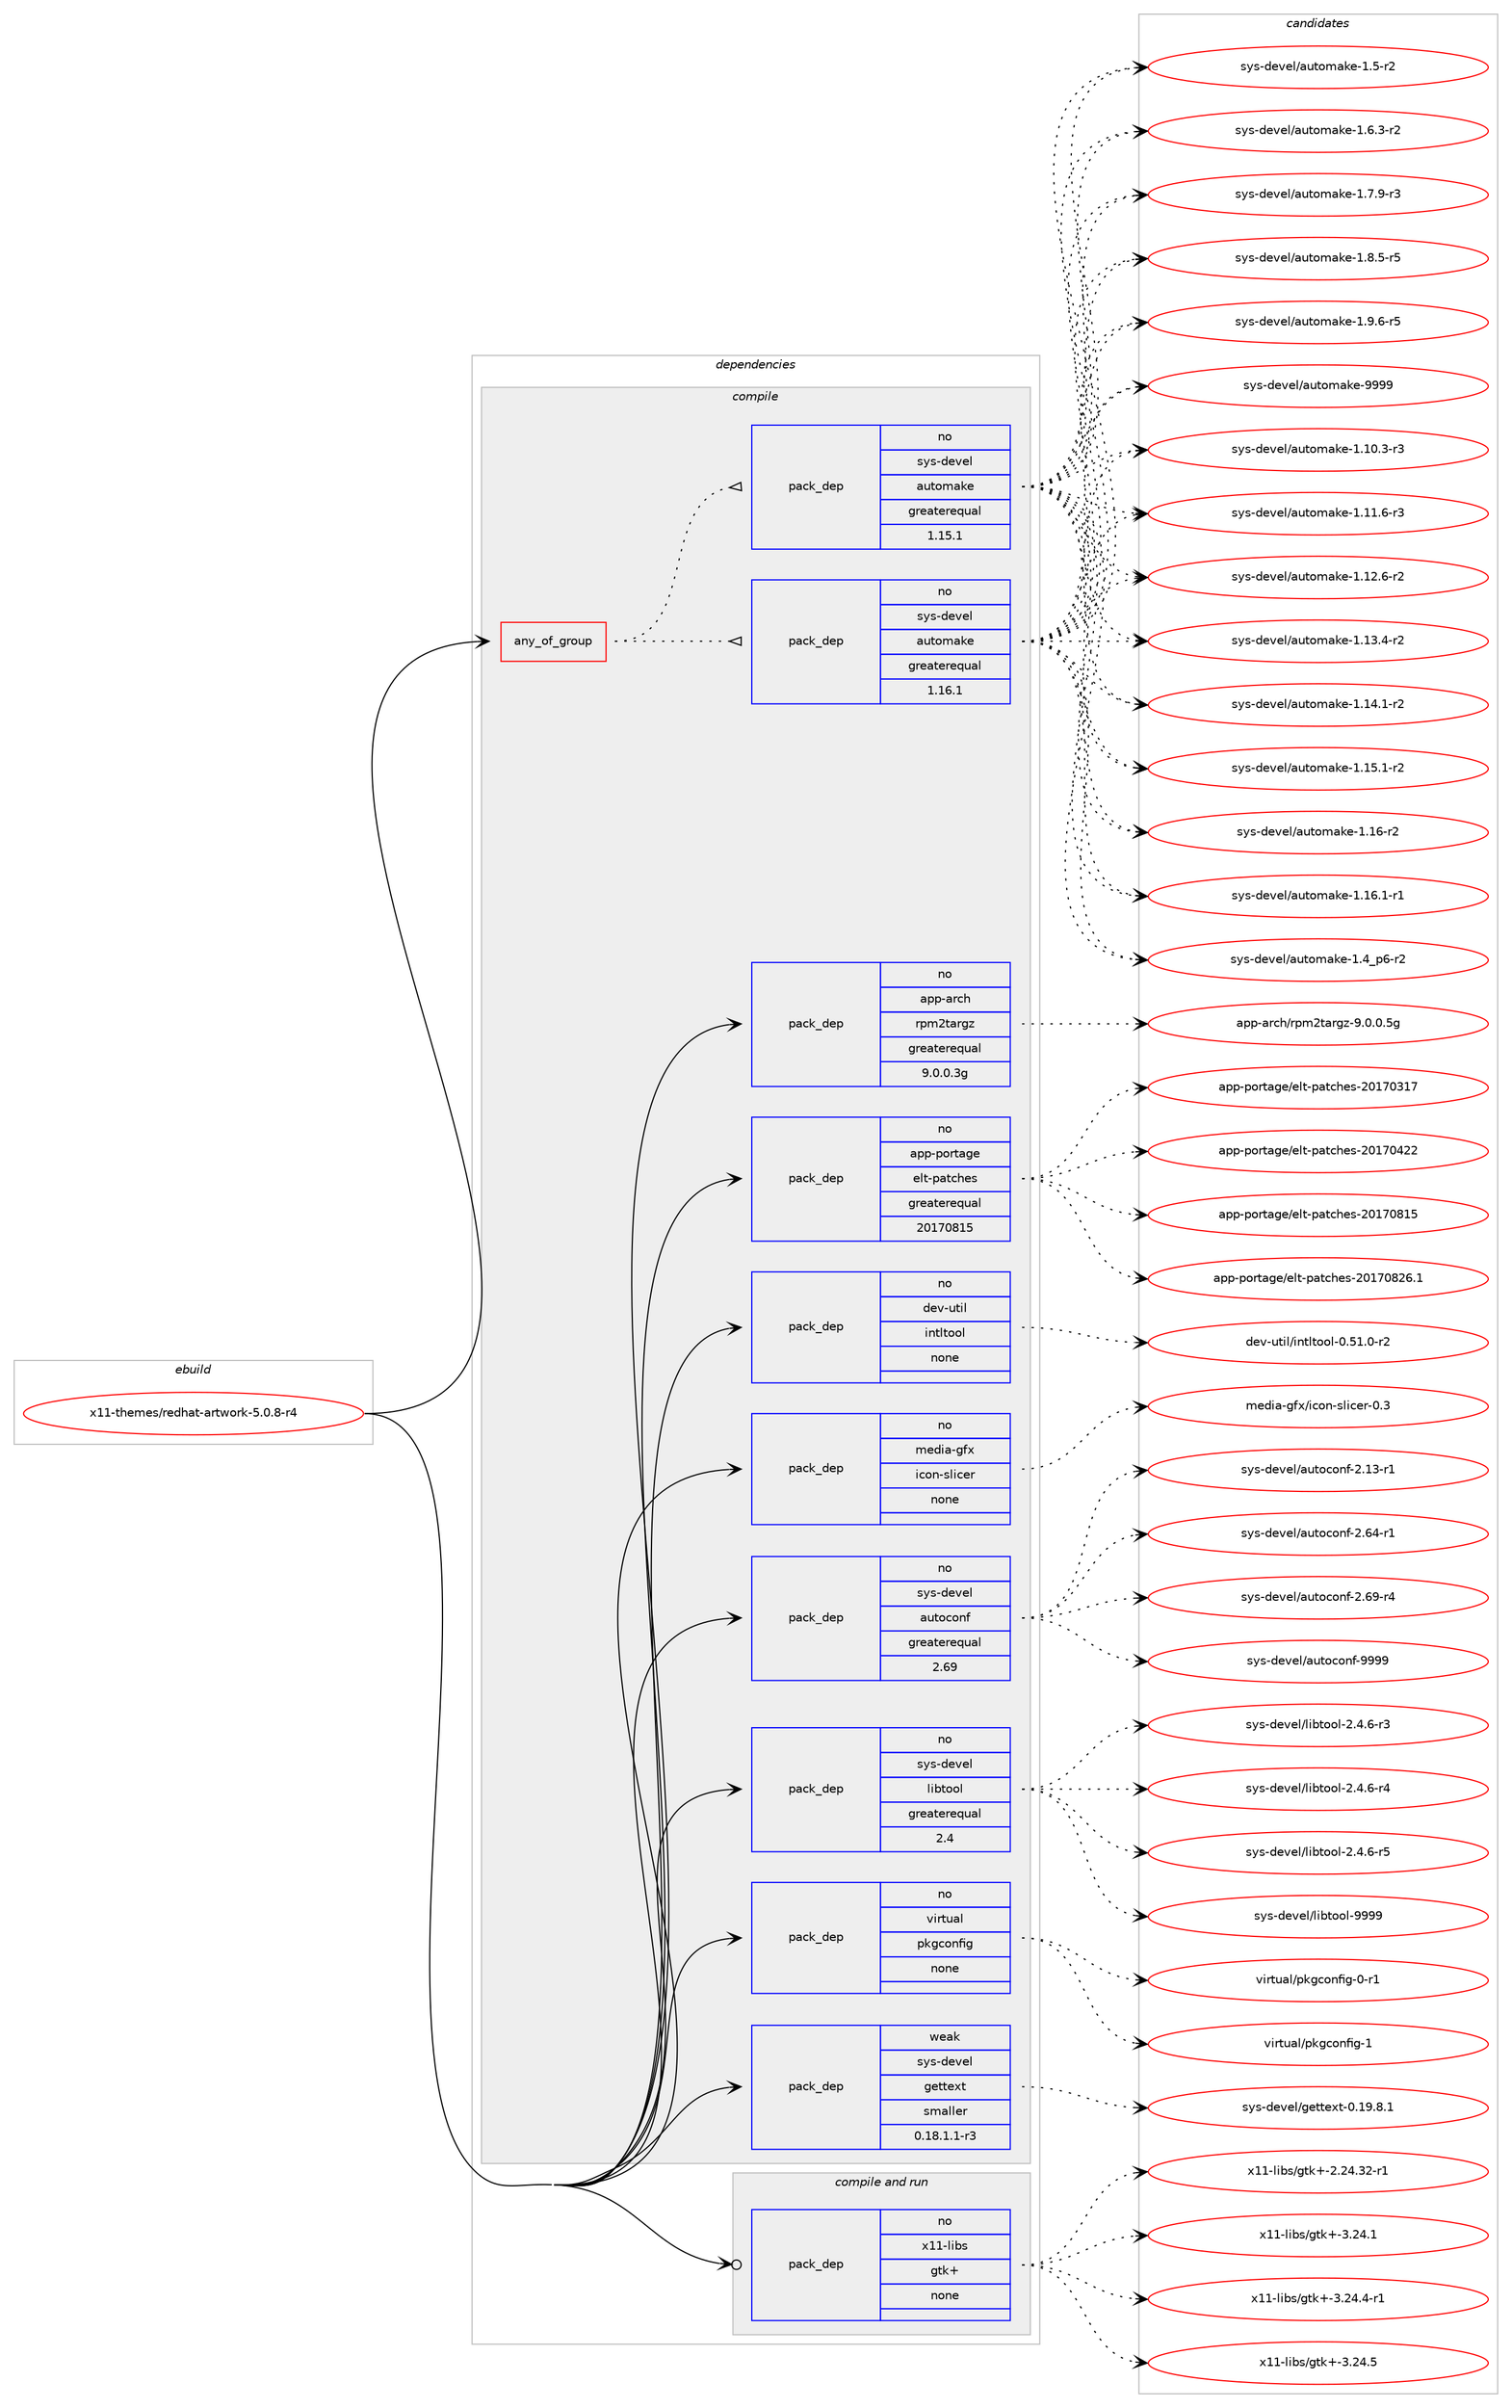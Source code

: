 digraph prolog {

# *************
# Graph options
# *************

newrank=true;
concentrate=true;
compound=true;
graph [rankdir=LR,fontname=Helvetica,fontsize=10,ranksep=1.5];#, ranksep=2.5, nodesep=0.2];
edge  [arrowhead=vee];
node  [fontname=Helvetica,fontsize=10];

# **********
# The ebuild
# **********

subgraph cluster_leftcol {
color=gray;
rank=same;
label=<<i>ebuild</i>>;
id [label="x11-themes/redhat-artwork-5.0.8-r4", color=red, width=4, href="../x11-themes/redhat-artwork-5.0.8-r4.svg"];
}

# ****************
# The dependencies
# ****************

subgraph cluster_midcol {
color=gray;
label=<<i>dependencies</i>>;
subgraph cluster_compile {
fillcolor="#eeeeee";
style=filled;
label=<<i>compile</i>>;
subgraph any28848 {
dependency1769418 [label=<<TABLE BORDER="0" CELLBORDER="1" CELLSPACING="0" CELLPADDING="4"><TR><TD CELLPADDING="10">any_of_group</TD></TR></TABLE>>, shape=none, color=red];subgraph pack1272357 {
dependency1769419 [label=<<TABLE BORDER="0" CELLBORDER="1" CELLSPACING="0" CELLPADDING="4" WIDTH="220"><TR><TD ROWSPAN="6" CELLPADDING="30">pack_dep</TD></TR><TR><TD WIDTH="110">no</TD></TR><TR><TD>sys-devel</TD></TR><TR><TD>automake</TD></TR><TR><TD>greaterequal</TD></TR><TR><TD>1.16.1</TD></TR></TABLE>>, shape=none, color=blue];
}
dependency1769418:e -> dependency1769419:w [weight=20,style="dotted",arrowhead="oinv"];
subgraph pack1272358 {
dependency1769420 [label=<<TABLE BORDER="0" CELLBORDER="1" CELLSPACING="0" CELLPADDING="4" WIDTH="220"><TR><TD ROWSPAN="6" CELLPADDING="30">pack_dep</TD></TR><TR><TD WIDTH="110">no</TD></TR><TR><TD>sys-devel</TD></TR><TR><TD>automake</TD></TR><TR><TD>greaterequal</TD></TR><TR><TD>1.15.1</TD></TR></TABLE>>, shape=none, color=blue];
}
dependency1769418:e -> dependency1769420:w [weight=20,style="dotted",arrowhead="oinv"];
}
id:e -> dependency1769418:w [weight=20,style="solid",arrowhead="vee"];
subgraph pack1272359 {
dependency1769421 [label=<<TABLE BORDER="0" CELLBORDER="1" CELLSPACING="0" CELLPADDING="4" WIDTH="220"><TR><TD ROWSPAN="6" CELLPADDING="30">pack_dep</TD></TR><TR><TD WIDTH="110">no</TD></TR><TR><TD>app-arch</TD></TR><TR><TD>rpm2targz</TD></TR><TR><TD>greaterequal</TD></TR><TR><TD>9.0.0.3g</TD></TR></TABLE>>, shape=none, color=blue];
}
id:e -> dependency1769421:w [weight=20,style="solid",arrowhead="vee"];
subgraph pack1272360 {
dependency1769422 [label=<<TABLE BORDER="0" CELLBORDER="1" CELLSPACING="0" CELLPADDING="4" WIDTH="220"><TR><TD ROWSPAN="6" CELLPADDING="30">pack_dep</TD></TR><TR><TD WIDTH="110">no</TD></TR><TR><TD>app-portage</TD></TR><TR><TD>elt-patches</TD></TR><TR><TD>greaterequal</TD></TR><TR><TD>20170815</TD></TR></TABLE>>, shape=none, color=blue];
}
id:e -> dependency1769422:w [weight=20,style="solid",arrowhead="vee"];
subgraph pack1272361 {
dependency1769423 [label=<<TABLE BORDER="0" CELLBORDER="1" CELLSPACING="0" CELLPADDING="4" WIDTH="220"><TR><TD ROWSPAN="6" CELLPADDING="30">pack_dep</TD></TR><TR><TD WIDTH="110">no</TD></TR><TR><TD>dev-util</TD></TR><TR><TD>intltool</TD></TR><TR><TD>none</TD></TR><TR><TD></TD></TR></TABLE>>, shape=none, color=blue];
}
id:e -> dependency1769423:w [weight=20,style="solid",arrowhead="vee"];
subgraph pack1272362 {
dependency1769424 [label=<<TABLE BORDER="0" CELLBORDER="1" CELLSPACING="0" CELLPADDING="4" WIDTH="220"><TR><TD ROWSPAN="6" CELLPADDING="30">pack_dep</TD></TR><TR><TD WIDTH="110">no</TD></TR><TR><TD>media-gfx</TD></TR><TR><TD>icon-slicer</TD></TR><TR><TD>none</TD></TR><TR><TD></TD></TR></TABLE>>, shape=none, color=blue];
}
id:e -> dependency1769424:w [weight=20,style="solid",arrowhead="vee"];
subgraph pack1272363 {
dependency1769425 [label=<<TABLE BORDER="0" CELLBORDER="1" CELLSPACING="0" CELLPADDING="4" WIDTH="220"><TR><TD ROWSPAN="6" CELLPADDING="30">pack_dep</TD></TR><TR><TD WIDTH="110">no</TD></TR><TR><TD>sys-devel</TD></TR><TR><TD>autoconf</TD></TR><TR><TD>greaterequal</TD></TR><TR><TD>2.69</TD></TR></TABLE>>, shape=none, color=blue];
}
id:e -> dependency1769425:w [weight=20,style="solid",arrowhead="vee"];
subgraph pack1272364 {
dependency1769426 [label=<<TABLE BORDER="0" CELLBORDER="1" CELLSPACING="0" CELLPADDING="4" WIDTH="220"><TR><TD ROWSPAN="6" CELLPADDING="30">pack_dep</TD></TR><TR><TD WIDTH="110">no</TD></TR><TR><TD>sys-devel</TD></TR><TR><TD>libtool</TD></TR><TR><TD>greaterequal</TD></TR><TR><TD>2.4</TD></TR></TABLE>>, shape=none, color=blue];
}
id:e -> dependency1769426:w [weight=20,style="solid",arrowhead="vee"];
subgraph pack1272365 {
dependency1769427 [label=<<TABLE BORDER="0" CELLBORDER="1" CELLSPACING="0" CELLPADDING="4" WIDTH="220"><TR><TD ROWSPAN="6" CELLPADDING="30">pack_dep</TD></TR><TR><TD WIDTH="110">no</TD></TR><TR><TD>virtual</TD></TR><TR><TD>pkgconfig</TD></TR><TR><TD>none</TD></TR><TR><TD></TD></TR></TABLE>>, shape=none, color=blue];
}
id:e -> dependency1769427:w [weight=20,style="solid",arrowhead="vee"];
subgraph pack1272366 {
dependency1769428 [label=<<TABLE BORDER="0" CELLBORDER="1" CELLSPACING="0" CELLPADDING="4" WIDTH="220"><TR><TD ROWSPAN="6" CELLPADDING="30">pack_dep</TD></TR><TR><TD WIDTH="110">weak</TD></TR><TR><TD>sys-devel</TD></TR><TR><TD>gettext</TD></TR><TR><TD>smaller</TD></TR><TR><TD>0.18.1.1-r3</TD></TR></TABLE>>, shape=none, color=blue];
}
id:e -> dependency1769428:w [weight=20,style="solid",arrowhead="vee"];
}
subgraph cluster_compileandrun {
fillcolor="#eeeeee";
style=filled;
label=<<i>compile and run</i>>;
subgraph pack1272367 {
dependency1769429 [label=<<TABLE BORDER="0" CELLBORDER="1" CELLSPACING="0" CELLPADDING="4" WIDTH="220"><TR><TD ROWSPAN="6" CELLPADDING="30">pack_dep</TD></TR><TR><TD WIDTH="110">no</TD></TR><TR><TD>x11-libs</TD></TR><TR><TD>gtk+</TD></TR><TR><TD>none</TD></TR><TR><TD></TD></TR></TABLE>>, shape=none, color=blue];
}
id:e -> dependency1769429:w [weight=20,style="solid",arrowhead="odotvee"];
}
subgraph cluster_run {
fillcolor="#eeeeee";
style=filled;
label=<<i>run</i>>;
}
}

# **************
# The candidates
# **************

subgraph cluster_choices {
rank=same;
color=gray;
label=<<i>candidates</i>>;

subgraph choice1272357 {
color=black;
nodesep=1;
choice11512111545100101118101108479711711611110997107101454946494846514511451 [label="sys-devel/automake-1.10.3-r3", color=red, width=4,href="../sys-devel/automake-1.10.3-r3.svg"];
choice11512111545100101118101108479711711611110997107101454946494946544511451 [label="sys-devel/automake-1.11.6-r3", color=red, width=4,href="../sys-devel/automake-1.11.6-r3.svg"];
choice11512111545100101118101108479711711611110997107101454946495046544511450 [label="sys-devel/automake-1.12.6-r2", color=red, width=4,href="../sys-devel/automake-1.12.6-r2.svg"];
choice11512111545100101118101108479711711611110997107101454946495146524511450 [label="sys-devel/automake-1.13.4-r2", color=red, width=4,href="../sys-devel/automake-1.13.4-r2.svg"];
choice11512111545100101118101108479711711611110997107101454946495246494511450 [label="sys-devel/automake-1.14.1-r2", color=red, width=4,href="../sys-devel/automake-1.14.1-r2.svg"];
choice11512111545100101118101108479711711611110997107101454946495346494511450 [label="sys-devel/automake-1.15.1-r2", color=red, width=4,href="../sys-devel/automake-1.15.1-r2.svg"];
choice1151211154510010111810110847971171161111099710710145494649544511450 [label="sys-devel/automake-1.16-r2", color=red, width=4,href="../sys-devel/automake-1.16-r2.svg"];
choice11512111545100101118101108479711711611110997107101454946495446494511449 [label="sys-devel/automake-1.16.1-r1", color=red, width=4,href="../sys-devel/automake-1.16.1-r1.svg"];
choice115121115451001011181011084797117116111109971071014549465295112544511450 [label="sys-devel/automake-1.4_p6-r2", color=red, width=4,href="../sys-devel/automake-1.4_p6-r2.svg"];
choice11512111545100101118101108479711711611110997107101454946534511450 [label="sys-devel/automake-1.5-r2", color=red, width=4,href="../sys-devel/automake-1.5-r2.svg"];
choice115121115451001011181011084797117116111109971071014549465446514511450 [label="sys-devel/automake-1.6.3-r2", color=red, width=4,href="../sys-devel/automake-1.6.3-r2.svg"];
choice115121115451001011181011084797117116111109971071014549465546574511451 [label="sys-devel/automake-1.7.9-r3", color=red, width=4,href="../sys-devel/automake-1.7.9-r3.svg"];
choice115121115451001011181011084797117116111109971071014549465646534511453 [label="sys-devel/automake-1.8.5-r5", color=red, width=4,href="../sys-devel/automake-1.8.5-r5.svg"];
choice115121115451001011181011084797117116111109971071014549465746544511453 [label="sys-devel/automake-1.9.6-r5", color=red, width=4,href="../sys-devel/automake-1.9.6-r5.svg"];
choice115121115451001011181011084797117116111109971071014557575757 [label="sys-devel/automake-9999", color=red, width=4,href="../sys-devel/automake-9999.svg"];
dependency1769419:e -> choice11512111545100101118101108479711711611110997107101454946494846514511451:w [style=dotted,weight="100"];
dependency1769419:e -> choice11512111545100101118101108479711711611110997107101454946494946544511451:w [style=dotted,weight="100"];
dependency1769419:e -> choice11512111545100101118101108479711711611110997107101454946495046544511450:w [style=dotted,weight="100"];
dependency1769419:e -> choice11512111545100101118101108479711711611110997107101454946495146524511450:w [style=dotted,weight="100"];
dependency1769419:e -> choice11512111545100101118101108479711711611110997107101454946495246494511450:w [style=dotted,weight="100"];
dependency1769419:e -> choice11512111545100101118101108479711711611110997107101454946495346494511450:w [style=dotted,weight="100"];
dependency1769419:e -> choice1151211154510010111810110847971171161111099710710145494649544511450:w [style=dotted,weight="100"];
dependency1769419:e -> choice11512111545100101118101108479711711611110997107101454946495446494511449:w [style=dotted,weight="100"];
dependency1769419:e -> choice115121115451001011181011084797117116111109971071014549465295112544511450:w [style=dotted,weight="100"];
dependency1769419:e -> choice11512111545100101118101108479711711611110997107101454946534511450:w [style=dotted,weight="100"];
dependency1769419:e -> choice115121115451001011181011084797117116111109971071014549465446514511450:w [style=dotted,weight="100"];
dependency1769419:e -> choice115121115451001011181011084797117116111109971071014549465546574511451:w [style=dotted,weight="100"];
dependency1769419:e -> choice115121115451001011181011084797117116111109971071014549465646534511453:w [style=dotted,weight="100"];
dependency1769419:e -> choice115121115451001011181011084797117116111109971071014549465746544511453:w [style=dotted,weight="100"];
dependency1769419:e -> choice115121115451001011181011084797117116111109971071014557575757:w [style=dotted,weight="100"];
}
subgraph choice1272358 {
color=black;
nodesep=1;
choice11512111545100101118101108479711711611110997107101454946494846514511451 [label="sys-devel/automake-1.10.3-r3", color=red, width=4,href="../sys-devel/automake-1.10.3-r3.svg"];
choice11512111545100101118101108479711711611110997107101454946494946544511451 [label="sys-devel/automake-1.11.6-r3", color=red, width=4,href="../sys-devel/automake-1.11.6-r3.svg"];
choice11512111545100101118101108479711711611110997107101454946495046544511450 [label="sys-devel/automake-1.12.6-r2", color=red, width=4,href="../sys-devel/automake-1.12.6-r2.svg"];
choice11512111545100101118101108479711711611110997107101454946495146524511450 [label="sys-devel/automake-1.13.4-r2", color=red, width=4,href="../sys-devel/automake-1.13.4-r2.svg"];
choice11512111545100101118101108479711711611110997107101454946495246494511450 [label="sys-devel/automake-1.14.1-r2", color=red, width=4,href="../sys-devel/automake-1.14.1-r2.svg"];
choice11512111545100101118101108479711711611110997107101454946495346494511450 [label="sys-devel/automake-1.15.1-r2", color=red, width=4,href="../sys-devel/automake-1.15.1-r2.svg"];
choice1151211154510010111810110847971171161111099710710145494649544511450 [label="sys-devel/automake-1.16-r2", color=red, width=4,href="../sys-devel/automake-1.16-r2.svg"];
choice11512111545100101118101108479711711611110997107101454946495446494511449 [label="sys-devel/automake-1.16.1-r1", color=red, width=4,href="../sys-devel/automake-1.16.1-r1.svg"];
choice115121115451001011181011084797117116111109971071014549465295112544511450 [label="sys-devel/automake-1.4_p6-r2", color=red, width=4,href="../sys-devel/automake-1.4_p6-r2.svg"];
choice11512111545100101118101108479711711611110997107101454946534511450 [label="sys-devel/automake-1.5-r2", color=red, width=4,href="../sys-devel/automake-1.5-r2.svg"];
choice115121115451001011181011084797117116111109971071014549465446514511450 [label="sys-devel/automake-1.6.3-r2", color=red, width=4,href="../sys-devel/automake-1.6.3-r2.svg"];
choice115121115451001011181011084797117116111109971071014549465546574511451 [label="sys-devel/automake-1.7.9-r3", color=red, width=4,href="../sys-devel/automake-1.7.9-r3.svg"];
choice115121115451001011181011084797117116111109971071014549465646534511453 [label="sys-devel/automake-1.8.5-r5", color=red, width=4,href="../sys-devel/automake-1.8.5-r5.svg"];
choice115121115451001011181011084797117116111109971071014549465746544511453 [label="sys-devel/automake-1.9.6-r5", color=red, width=4,href="../sys-devel/automake-1.9.6-r5.svg"];
choice115121115451001011181011084797117116111109971071014557575757 [label="sys-devel/automake-9999", color=red, width=4,href="../sys-devel/automake-9999.svg"];
dependency1769420:e -> choice11512111545100101118101108479711711611110997107101454946494846514511451:w [style=dotted,weight="100"];
dependency1769420:e -> choice11512111545100101118101108479711711611110997107101454946494946544511451:w [style=dotted,weight="100"];
dependency1769420:e -> choice11512111545100101118101108479711711611110997107101454946495046544511450:w [style=dotted,weight="100"];
dependency1769420:e -> choice11512111545100101118101108479711711611110997107101454946495146524511450:w [style=dotted,weight="100"];
dependency1769420:e -> choice11512111545100101118101108479711711611110997107101454946495246494511450:w [style=dotted,weight="100"];
dependency1769420:e -> choice11512111545100101118101108479711711611110997107101454946495346494511450:w [style=dotted,weight="100"];
dependency1769420:e -> choice1151211154510010111810110847971171161111099710710145494649544511450:w [style=dotted,weight="100"];
dependency1769420:e -> choice11512111545100101118101108479711711611110997107101454946495446494511449:w [style=dotted,weight="100"];
dependency1769420:e -> choice115121115451001011181011084797117116111109971071014549465295112544511450:w [style=dotted,weight="100"];
dependency1769420:e -> choice11512111545100101118101108479711711611110997107101454946534511450:w [style=dotted,weight="100"];
dependency1769420:e -> choice115121115451001011181011084797117116111109971071014549465446514511450:w [style=dotted,weight="100"];
dependency1769420:e -> choice115121115451001011181011084797117116111109971071014549465546574511451:w [style=dotted,weight="100"];
dependency1769420:e -> choice115121115451001011181011084797117116111109971071014549465646534511453:w [style=dotted,weight="100"];
dependency1769420:e -> choice115121115451001011181011084797117116111109971071014549465746544511453:w [style=dotted,weight="100"];
dependency1769420:e -> choice115121115451001011181011084797117116111109971071014557575757:w [style=dotted,weight="100"];
}
subgraph choice1272359 {
color=black;
nodesep=1;
choice971121124597114991044711411210950116971141031224557464846484653103 [label="app-arch/rpm2targz-9.0.0.5g", color=red, width=4,href="../app-arch/rpm2targz-9.0.0.5g.svg"];
dependency1769421:e -> choice971121124597114991044711411210950116971141031224557464846484653103:w [style=dotted,weight="100"];
}
subgraph choice1272360 {
color=black;
nodesep=1;
choice97112112451121111141169710310147101108116451129711699104101115455048495548514955 [label="app-portage/elt-patches-20170317", color=red, width=4,href="../app-portage/elt-patches-20170317.svg"];
choice97112112451121111141169710310147101108116451129711699104101115455048495548525050 [label="app-portage/elt-patches-20170422", color=red, width=4,href="../app-portage/elt-patches-20170422.svg"];
choice97112112451121111141169710310147101108116451129711699104101115455048495548564953 [label="app-portage/elt-patches-20170815", color=red, width=4,href="../app-portage/elt-patches-20170815.svg"];
choice971121124511211111411697103101471011081164511297116991041011154550484955485650544649 [label="app-portage/elt-patches-20170826.1", color=red, width=4,href="../app-portage/elt-patches-20170826.1.svg"];
dependency1769422:e -> choice97112112451121111141169710310147101108116451129711699104101115455048495548514955:w [style=dotted,weight="100"];
dependency1769422:e -> choice97112112451121111141169710310147101108116451129711699104101115455048495548525050:w [style=dotted,weight="100"];
dependency1769422:e -> choice97112112451121111141169710310147101108116451129711699104101115455048495548564953:w [style=dotted,weight="100"];
dependency1769422:e -> choice971121124511211111411697103101471011081164511297116991041011154550484955485650544649:w [style=dotted,weight="100"];
}
subgraph choice1272361 {
color=black;
nodesep=1;
choice1001011184511711610510847105110116108116111111108454846534946484511450 [label="dev-util/intltool-0.51.0-r2", color=red, width=4,href="../dev-util/intltool-0.51.0-r2.svg"];
dependency1769423:e -> choice1001011184511711610510847105110116108116111111108454846534946484511450:w [style=dotted,weight="100"];
}
subgraph choice1272362 {
color=black;
nodesep=1;
choice10910110010597451031021204710599111110451151081059910111445484651 [label="media-gfx/icon-slicer-0.3", color=red, width=4,href="../media-gfx/icon-slicer-0.3.svg"];
dependency1769424:e -> choice10910110010597451031021204710599111110451151081059910111445484651:w [style=dotted,weight="100"];
}
subgraph choice1272363 {
color=black;
nodesep=1;
choice1151211154510010111810110847971171161119911111010245504649514511449 [label="sys-devel/autoconf-2.13-r1", color=red, width=4,href="../sys-devel/autoconf-2.13-r1.svg"];
choice1151211154510010111810110847971171161119911111010245504654524511449 [label="sys-devel/autoconf-2.64-r1", color=red, width=4,href="../sys-devel/autoconf-2.64-r1.svg"];
choice1151211154510010111810110847971171161119911111010245504654574511452 [label="sys-devel/autoconf-2.69-r4", color=red, width=4,href="../sys-devel/autoconf-2.69-r4.svg"];
choice115121115451001011181011084797117116111991111101024557575757 [label="sys-devel/autoconf-9999", color=red, width=4,href="../sys-devel/autoconf-9999.svg"];
dependency1769425:e -> choice1151211154510010111810110847971171161119911111010245504649514511449:w [style=dotted,weight="100"];
dependency1769425:e -> choice1151211154510010111810110847971171161119911111010245504654524511449:w [style=dotted,weight="100"];
dependency1769425:e -> choice1151211154510010111810110847971171161119911111010245504654574511452:w [style=dotted,weight="100"];
dependency1769425:e -> choice115121115451001011181011084797117116111991111101024557575757:w [style=dotted,weight="100"];
}
subgraph choice1272364 {
color=black;
nodesep=1;
choice1151211154510010111810110847108105981161111111084550465246544511451 [label="sys-devel/libtool-2.4.6-r3", color=red, width=4,href="../sys-devel/libtool-2.4.6-r3.svg"];
choice1151211154510010111810110847108105981161111111084550465246544511452 [label="sys-devel/libtool-2.4.6-r4", color=red, width=4,href="../sys-devel/libtool-2.4.6-r4.svg"];
choice1151211154510010111810110847108105981161111111084550465246544511453 [label="sys-devel/libtool-2.4.6-r5", color=red, width=4,href="../sys-devel/libtool-2.4.6-r5.svg"];
choice1151211154510010111810110847108105981161111111084557575757 [label="sys-devel/libtool-9999", color=red, width=4,href="../sys-devel/libtool-9999.svg"];
dependency1769426:e -> choice1151211154510010111810110847108105981161111111084550465246544511451:w [style=dotted,weight="100"];
dependency1769426:e -> choice1151211154510010111810110847108105981161111111084550465246544511452:w [style=dotted,weight="100"];
dependency1769426:e -> choice1151211154510010111810110847108105981161111111084550465246544511453:w [style=dotted,weight="100"];
dependency1769426:e -> choice1151211154510010111810110847108105981161111111084557575757:w [style=dotted,weight="100"];
}
subgraph choice1272365 {
color=black;
nodesep=1;
choice11810511411611797108471121071039911111010210510345484511449 [label="virtual/pkgconfig-0-r1", color=red, width=4,href="../virtual/pkgconfig-0-r1.svg"];
choice1181051141161179710847112107103991111101021051034549 [label="virtual/pkgconfig-1", color=red, width=4,href="../virtual/pkgconfig-1.svg"];
dependency1769427:e -> choice11810511411611797108471121071039911111010210510345484511449:w [style=dotted,weight="100"];
dependency1769427:e -> choice1181051141161179710847112107103991111101021051034549:w [style=dotted,weight="100"];
}
subgraph choice1272366 {
color=black;
nodesep=1;
choice1151211154510010111810110847103101116116101120116454846495746564649 [label="sys-devel/gettext-0.19.8.1", color=red, width=4,href="../sys-devel/gettext-0.19.8.1.svg"];
dependency1769428:e -> choice1151211154510010111810110847103101116116101120116454846495746564649:w [style=dotted,weight="100"];
}
subgraph choice1272367 {
color=black;
nodesep=1;
choice12049494510810598115471031161074345504650524651504511449 [label="x11-libs/gtk+-2.24.32-r1", color=red, width=4,href="../x11-libs/gtk+-2.24.32-r1.svg"];
choice12049494510810598115471031161074345514650524649 [label="x11-libs/gtk+-3.24.1", color=red, width=4,href="../x11-libs/gtk+-3.24.1.svg"];
choice120494945108105981154710311610743455146505246524511449 [label="x11-libs/gtk+-3.24.4-r1", color=red, width=4,href="../x11-libs/gtk+-3.24.4-r1.svg"];
choice12049494510810598115471031161074345514650524653 [label="x11-libs/gtk+-3.24.5", color=red, width=4,href="../x11-libs/gtk+-3.24.5.svg"];
dependency1769429:e -> choice12049494510810598115471031161074345504650524651504511449:w [style=dotted,weight="100"];
dependency1769429:e -> choice12049494510810598115471031161074345514650524649:w [style=dotted,weight="100"];
dependency1769429:e -> choice120494945108105981154710311610743455146505246524511449:w [style=dotted,weight="100"];
dependency1769429:e -> choice12049494510810598115471031161074345514650524653:w [style=dotted,weight="100"];
}
}

}
